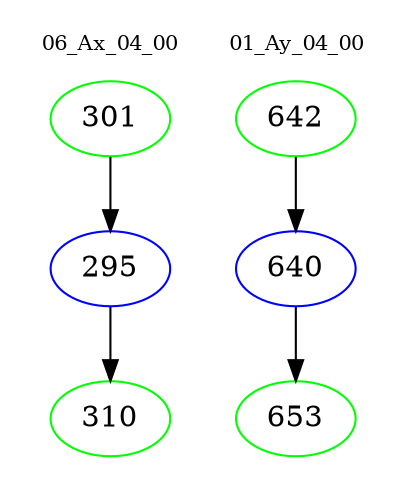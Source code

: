 digraph{
subgraph cluster_0 {
color = white
label = "06_Ax_04_00";
fontsize=10;
T0_301 [label="301", color="green"]
T0_301 -> T0_295 [color="black"]
T0_295 [label="295", color="blue"]
T0_295 -> T0_310 [color="black"]
T0_310 [label="310", color="green"]
}
subgraph cluster_1 {
color = white
label = "01_Ay_04_00";
fontsize=10;
T1_642 [label="642", color="green"]
T1_642 -> T1_640 [color="black"]
T1_640 [label="640", color="blue"]
T1_640 -> T1_653 [color="black"]
T1_653 [label="653", color="green"]
}
}
